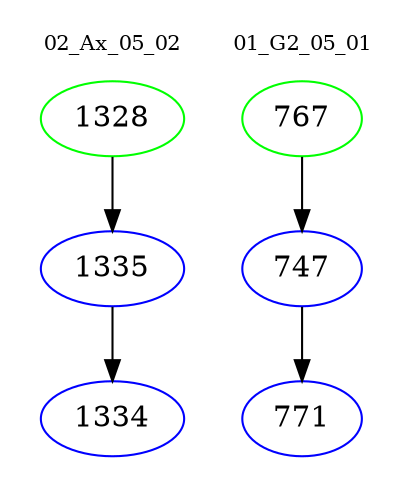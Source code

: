 digraph{
subgraph cluster_0 {
color = white
label = "02_Ax_05_02";
fontsize=10;
T0_1328 [label="1328", color="green"]
T0_1328 -> T0_1335 [color="black"]
T0_1335 [label="1335", color="blue"]
T0_1335 -> T0_1334 [color="black"]
T0_1334 [label="1334", color="blue"]
}
subgraph cluster_1 {
color = white
label = "01_G2_05_01";
fontsize=10;
T1_767 [label="767", color="green"]
T1_767 -> T1_747 [color="black"]
T1_747 [label="747", color="blue"]
T1_747 -> T1_771 [color="black"]
T1_771 [label="771", color="blue"]
}
}
